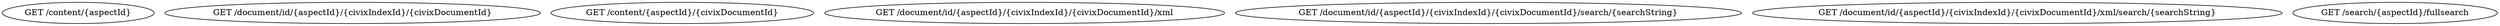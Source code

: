 digraph G {
  1 [ label="GET /content/{aspectId}" ];
  2 [ label="GET /document/id/{aspectId}/{civixIndexId}/{civixDocumentId}" ];
  3 [ label="GET /content/{aspectId}/{civixDocumentId}" ];
  4 [ label="GET /document/id/{aspectId}/{civixIndexId}/{civixDocumentId}/xml" ];
  5 [ label="GET /document/id/{aspectId}/{civixIndexId}/{civixDocumentId}/search/{searchString}" ];
  6 [ label="GET /document/id/{aspectId}/{civixIndexId}/{civixDocumentId}/xml/search/{searchString}" ];
  7 [ label="GET /search/{aspectId}/fullsearch" ];
}
